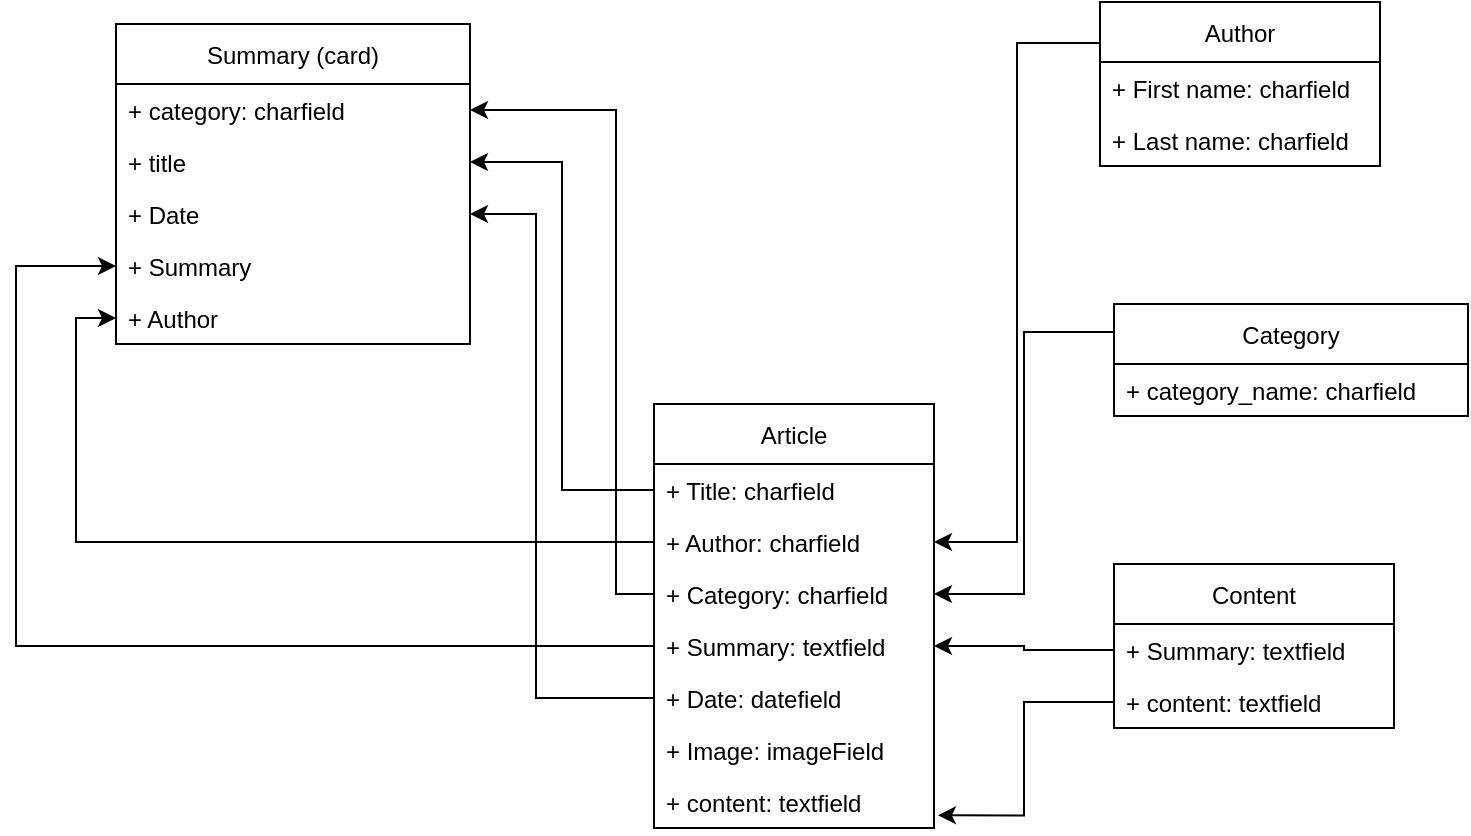 <mxfile version="15.9.4" type="github">
  <diagram name="Page-1" id="6133507b-19e7-1e82-6fc7-422aa6c4b21f">
    <mxGraphModel dx="1133" dy="591" grid="1" gridSize="10" guides="1" tooltips="1" connect="1" arrows="1" fold="1" page="1" pageScale="1" pageWidth="1100" pageHeight="850" background="none" math="0" shadow="0">
      <root>
        <mxCell id="0" />
        <mxCell id="1" parent="0" />
        <mxCell id="wq583IikxgX2pXay-S-y-5" value="Article" style="swimlane;fontStyle=0;childLayout=stackLayout;horizontal=1;startSize=30;fillColor=none;horizontalStack=0;resizeParent=1;resizeParentMax=0;resizeLast=0;collapsible=1;marginBottom=0;" vertex="1" parent="1">
          <mxGeometry x="329" y="240" width="140" height="212" as="geometry" />
        </mxCell>
        <mxCell id="wq583IikxgX2pXay-S-y-6" value="+ Title: charfield" style="text;strokeColor=none;fillColor=none;align=left;verticalAlign=top;spacingLeft=4;spacingRight=4;overflow=hidden;rotatable=0;points=[[0,0.5],[1,0.5]];portConstraint=eastwest;" vertex="1" parent="wq583IikxgX2pXay-S-y-5">
          <mxGeometry y="30" width="140" height="26" as="geometry" />
        </mxCell>
        <mxCell id="wq583IikxgX2pXay-S-y-7" value="+ Author: charfield" style="text;strokeColor=none;fillColor=none;align=left;verticalAlign=top;spacingLeft=4;spacingRight=4;overflow=hidden;rotatable=0;points=[[0,0.5],[1,0.5]];portConstraint=eastwest;" vertex="1" parent="wq583IikxgX2pXay-S-y-5">
          <mxGeometry y="56" width="140" height="26" as="geometry" />
        </mxCell>
        <mxCell id="wq583IikxgX2pXay-S-y-10" value="+ Category: charfield" style="text;strokeColor=none;fillColor=none;align=left;verticalAlign=top;spacingLeft=4;spacingRight=4;overflow=hidden;rotatable=0;points=[[0,0.5],[1,0.5]];portConstraint=eastwest;" vertex="1" parent="wq583IikxgX2pXay-S-y-5">
          <mxGeometry y="82" width="140" height="26" as="geometry" />
        </mxCell>
        <mxCell id="wq583IikxgX2pXay-S-y-11" value="+ Summary: textfield" style="text;strokeColor=none;fillColor=none;align=left;verticalAlign=top;spacingLeft=4;spacingRight=4;overflow=hidden;rotatable=0;points=[[0,0.5],[1,0.5]];portConstraint=eastwest;" vertex="1" parent="wq583IikxgX2pXay-S-y-5">
          <mxGeometry y="108" width="140" height="26" as="geometry" />
        </mxCell>
        <mxCell id="wq583IikxgX2pXay-S-y-8" value="+ Date: datefield&#xa;" style="text;strokeColor=none;fillColor=none;align=left;verticalAlign=top;spacingLeft=4;spacingRight=4;overflow=hidden;rotatable=0;points=[[0,0.5],[1,0.5]];portConstraint=eastwest;" vertex="1" parent="wq583IikxgX2pXay-S-y-5">
          <mxGeometry y="134" width="140" height="26" as="geometry" />
        </mxCell>
        <mxCell id="wq583IikxgX2pXay-S-y-12" value="+ Image: imageField&#xa;" style="text;strokeColor=none;fillColor=none;align=left;verticalAlign=top;spacingLeft=4;spacingRight=4;overflow=hidden;rotatable=0;points=[[0,0.5],[1,0.5]];portConstraint=eastwest;" vertex="1" parent="wq583IikxgX2pXay-S-y-5">
          <mxGeometry y="160" width="140" height="26" as="geometry" />
        </mxCell>
        <mxCell id="wq583IikxgX2pXay-S-y-13" value="+ content: textfield" style="text;strokeColor=none;fillColor=none;align=left;verticalAlign=top;spacingLeft=4;spacingRight=4;overflow=hidden;rotatable=0;points=[[0,0.5],[1,0.5]];portConstraint=eastwest;" vertex="1" parent="wq583IikxgX2pXay-S-y-5">
          <mxGeometry y="186" width="140" height="26" as="geometry" />
        </mxCell>
        <mxCell id="wq583IikxgX2pXay-S-y-35" style="edgeStyle=orthogonalEdgeStyle;rounded=0;orthogonalLoop=1;jettySize=auto;html=1;exitX=0;exitY=0.25;exitDx=0;exitDy=0;" edge="1" parent="1" source="wq583IikxgX2pXay-S-y-14" target="wq583IikxgX2pXay-S-y-7">
          <mxGeometry relative="1" as="geometry" />
        </mxCell>
        <mxCell id="wq583IikxgX2pXay-S-y-14" value="Author" style="swimlane;fontStyle=0;childLayout=stackLayout;horizontal=1;startSize=30;fillColor=none;horizontalStack=0;resizeParent=1;resizeParentMax=0;resizeLast=0;collapsible=1;marginBottom=0;" vertex="1" parent="1">
          <mxGeometry x="552" y="39" width="140" height="82" as="geometry" />
        </mxCell>
        <mxCell id="wq583IikxgX2pXay-S-y-15" value="+ First name: charfield" style="text;strokeColor=none;fillColor=none;align=left;verticalAlign=top;spacingLeft=4;spacingRight=4;overflow=hidden;rotatable=0;points=[[0,0.5],[1,0.5]];portConstraint=eastwest;" vertex="1" parent="wq583IikxgX2pXay-S-y-14">
          <mxGeometry y="30" width="140" height="26" as="geometry" />
        </mxCell>
        <mxCell id="wq583IikxgX2pXay-S-y-16" value="+ Last name: charfield" style="text;strokeColor=none;fillColor=none;align=left;verticalAlign=top;spacingLeft=4;spacingRight=4;overflow=hidden;rotatable=0;points=[[0,0.5],[1,0.5]];portConstraint=eastwest;" vertex="1" parent="wq583IikxgX2pXay-S-y-14">
          <mxGeometry y="56" width="140" height="26" as="geometry" />
        </mxCell>
        <mxCell id="wq583IikxgX2pXay-S-y-36" style="edgeStyle=orthogonalEdgeStyle;rounded=0;orthogonalLoop=1;jettySize=auto;html=1;exitX=0;exitY=0.5;exitDx=0;exitDy=0;entryX=1.014;entryY=0.756;entryDx=0;entryDy=0;entryPerimeter=0;" edge="1" parent="1" source="wq583IikxgX2pXay-S-y-24" target="wq583IikxgX2pXay-S-y-13">
          <mxGeometry relative="1" as="geometry" />
        </mxCell>
        <mxCell id="wq583IikxgX2pXay-S-y-22" value="Content" style="swimlane;fontStyle=0;childLayout=stackLayout;horizontal=1;startSize=30;fillColor=none;horizontalStack=0;resizeParent=1;resizeParentMax=0;resizeLast=0;collapsible=1;marginBottom=0;" vertex="1" parent="1">
          <mxGeometry x="559" y="320" width="140" height="82" as="geometry" />
        </mxCell>
        <mxCell id="wq583IikxgX2pXay-S-y-23" value="+ Summary: textfield" style="text;strokeColor=none;fillColor=none;align=left;verticalAlign=top;spacingLeft=4;spacingRight=4;overflow=hidden;rotatable=0;points=[[0,0.5],[1,0.5]];portConstraint=eastwest;" vertex="1" parent="wq583IikxgX2pXay-S-y-22">
          <mxGeometry y="30" width="140" height="26" as="geometry" />
        </mxCell>
        <mxCell id="wq583IikxgX2pXay-S-y-24" value="+ content: textfield" style="text;strokeColor=none;fillColor=none;align=left;verticalAlign=top;spacingLeft=4;spacingRight=4;overflow=hidden;rotatable=0;points=[[0,0.5],[1,0.5]];portConstraint=eastwest;" vertex="1" parent="wq583IikxgX2pXay-S-y-22">
          <mxGeometry y="56" width="140" height="26" as="geometry" />
        </mxCell>
        <mxCell id="wq583IikxgX2pXay-S-y-37" style="edgeStyle=orthogonalEdgeStyle;rounded=0;orthogonalLoop=1;jettySize=auto;html=1;exitX=0;exitY=0.25;exitDx=0;exitDy=0;entryX=1;entryY=0.5;entryDx=0;entryDy=0;" edge="1" parent="1" source="wq583IikxgX2pXay-S-y-25" target="wq583IikxgX2pXay-S-y-10">
          <mxGeometry relative="1" as="geometry" />
        </mxCell>
        <mxCell id="wq583IikxgX2pXay-S-y-25" value="Category" style="swimlane;fontStyle=0;childLayout=stackLayout;horizontal=1;startSize=30;fillColor=none;horizontalStack=0;resizeParent=1;resizeParentMax=0;resizeLast=0;collapsible=1;marginBottom=0;" vertex="1" parent="1">
          <mxGeometry x="559" y="190" width="177" height="56" as="geometry">
            <mxRectangle x="263" y="279" width="80" height="30" as="alternateBounds" />
          </mxGeometry>
        </mxCell>
        <mxCell id="wq583IikxgX2pXay-S-y-26" value="+ category_name: charfield" style="text;strokeColor=none;fillColor=none;align=left;verticalAlign=top;spacingLeft=4;spacingRight=4;overflow=hidden;rotatable=0;points=[[0,0.5],[1,0.5]];portConstraint=eastwest;" vertex="1" parent="wq583IikxgX2pXay-S-y-25">
          <mxGeometry y="30" width="177" height="26" as="geometry" />
        </mxCell>
        <mxCell id="wq583IikxgX2pXay-S-y-28" value="Summary (card)" style="swimlane;fontStyle=0;childLayout=stackLayout;horizontal=1;startSize=30;fillColor=none;horizontalStack=0;resizeParent=1;resizeParentMax=0;resizeLast=0;collapsible=1;marginBottom=0;" vertex="1" parent="1">
          <mxGeometry x="60" y="50" width="177" height="160" as="geometry">
            <mxRectangle x="263" y="279" width="80" height="30" as="alternateBounds" />
          </mxGeometry>
        </mxCell>
        <mxCell id="wq583IikxgX2pXay-S-y-29" value="+ category: charfield" style="text;strokeColor=none;fillColor=none;align=left;verticalAlign=top;spacingLeft=4;spacingRight=4;overflow=hidden;rotatable=0;points=[[0,0.5],[1,0.5]];portConstraint=eastwest;" vertex="1" parent="wq583IikxgX2pXay-S-y-28">
          <mxGeometry y="30" width="177" height="26" as="geometry" />
        </mxCell>
        <mxCell id="wq583IikxgX2pXay-S-y-30" value="+ title" style="text;strokeColor=none;fillColor=none;align=left;verticalAlign=top;spacingLeft=4;spacingRight=4;overflow=hidden;rotatable=0;points=[[0,0.5],[1,0.5]];portConstraint=eastwest;" vertex="1" parent="wq583IikxgX2pXay-S-y-28">
          <mxGeometry y="56" width="177" height="26" as="geometry" />
        </mxCell>
        <mxCell id="wq583IikxgX2pXay-S-y-31" value="+ Date" style="text;strokeColor=none;fillColor=none;align=left;verticalAlign=top;spacingLeft=4;spacingRight=4;overflow=hidden;rotatable=0;points=[[0,0.5],[1,0.5]];portConstraint=eastwest;" vertex="1" parent="wq583IikxgX2pXay-S-y-28">
          <mxGeometry y="82" width="177" height="26" as="geometry" />
        </mxCell>
        <mxCell id="wq583IikxgX2pXay-S-y-32" value="+ Summary" style="text;strokeColor=none;fillColor=none;align=left;verticalAlign=top;spacingLeft=4;spacingRight=4;overflow=hidden;rotatable=0;points=[[0,0.5],[1,0.5]];portConstraint=eastwest;" vertex="1" parent="wq583IikxgX2pXay-S-y-28">
          <mxGeometry y="108" width="177" height="26" as="geometry" />
        </mxCell>
        <mxCell id="wq583IikxgX2pXay-S-y-33" value="+ Author" style="text;strokeColor=none;fillColor=none;align=left;verticalAlign=top;spacingLeft=4;spacingRight=4;overflow=hidden;rotatable=0;points=[[0,0.5],[1,0.5]];portConstraint=eastwest;" vertex="1" parent="wq583IikxgX2pXay-S-y-28">
          <mxGeometry y="134" width="177" height="26" as="geometry" />
        </mxCell>
        <mxCell id="wq583IikxgX2pXay-S-y-39" style="edgeStyle=orthogonalEdgeStyle;rounded=0;orthogonalLoop=1;jettySize=auto;html=1;exitX=0;exitY=0.5;exitDx=0;exitDy=0;entryX=1;entryY=0.5;entryDx=0;entryDy=0;" edge="1" parent="1" source="wq583IikxgX2pXay-S-y-23" target="wq583IikxgX2pXay-S-y-11">
          <mxGeometry relative="1" as="geometry" />
        </mxCell>
        <mxCell id="wq583IikxgX2pXay-S-y-40" style="edgeStyle=orthogonalEdgeStyle;rounded=0;orthogonalLoop=1;jettySize=auto;html=1;exitX=0;exitY=0.5;exitDx=0;exitDy=0;entryX=1;entryY=0.5;entryDx=0;entryDy=0;" edge="1" parent="1" source="wq583IikxgX2pXay-S-y-8" target="wq583IikxgX2pXay-S-y-31">
          <mxGeometry relative="1" as="geometry">
            <Array as="points">
              <mxPoint x="270" y="387" />
              <mxPoint x="270" y="145" />
            </Array>
          </mxGeometry>
        </mxCell>
        <mxCell id="wq583IikxgX2pXay-S-y-41" style="edgeStyle=orthogonalEdgeStyle;rounded=0;orthogonalLoop=1;jettySize=auto;html=1;exitX=0;exitY=0.5;exitDx=0;exitDy=0;entryX=1;entryY=0.5;entryDx=0;entryDy=0;" edge="1" parent="1" source="wq583IikxgX2pXay-S-y-6" target="wq583IikxgX2pXay-S-y-30">
          <mxGeometry relative="1" as="geometry" />
        </mxCell>
        <mxCell id="wq583IikxgX2pXay-S-y-42" style="edgeStyle=orthogonalEdgeStyle;rounded=0;orthogonalLoop=1;jettySize=auto;html=1;exitX=0;exitY=0.5;exitDx=0;exitDy=0;entryX=1;entryY=0.5;entryDx=0;entryDy=0;" edge="1" parent="1" source="wq583IikxgX2pXay-S-y-10" target="wq583IikxgX2pXay-S-y-29">
          <mxGeometry relative="1" as="geometry">
            <Array as="points">
              <mxPoint x="310" y="335" />
              <mxPoint x="310" y="93" />
            </Array>
          </mxGeometry>
        </mxCell>
        <mxCell id="wq583IikxgX2pXay-S-y-43" style="edgeStyle=orthogonalEdgeStyle;rounded=0;orthogonalLoop=1;jettySize=auto;html=1;exitX=0;exitY=0.5;exitDx=0;exitDy=0;entryX=0;entryY=0.5;entryDx=0;entryDy=0;" edge="1" parent="1" source="wq583IikxgX2pXay-S-y-11" target="wq583IikxgX2pXay-S-y-32">
          <mxGeometry relative="1" as="geometry">
            <Array as="points">
              <mxPoint x="10" y="361" />
              <mxPoint x="10" y="171" />
            </Array>
          </mxGeometry>
        </mxCell>
        <mxCell id="wq583IikxgX2pXay-S-y-44" style="edgeStyle=orthogonalEdgeStyle;rounded=0;orthogonalLoop=1;jettySize=auto;html=1;exitX=0;exitY=0.5;exitDx=0;exitDy=0;entryX=0;entryY=0.5;entryDx=0;entryDy=0;" edge="1" parent="1" source="wq583IikxgX2pXay-S-y-7" target="wq583IikxgX2pXay-S-y-33">
          <mxGeometry relative="1" as="geometry" />
        </mxCell>
      </root>
    </mxGraphModel>
  </diagram>
</mxfile>
